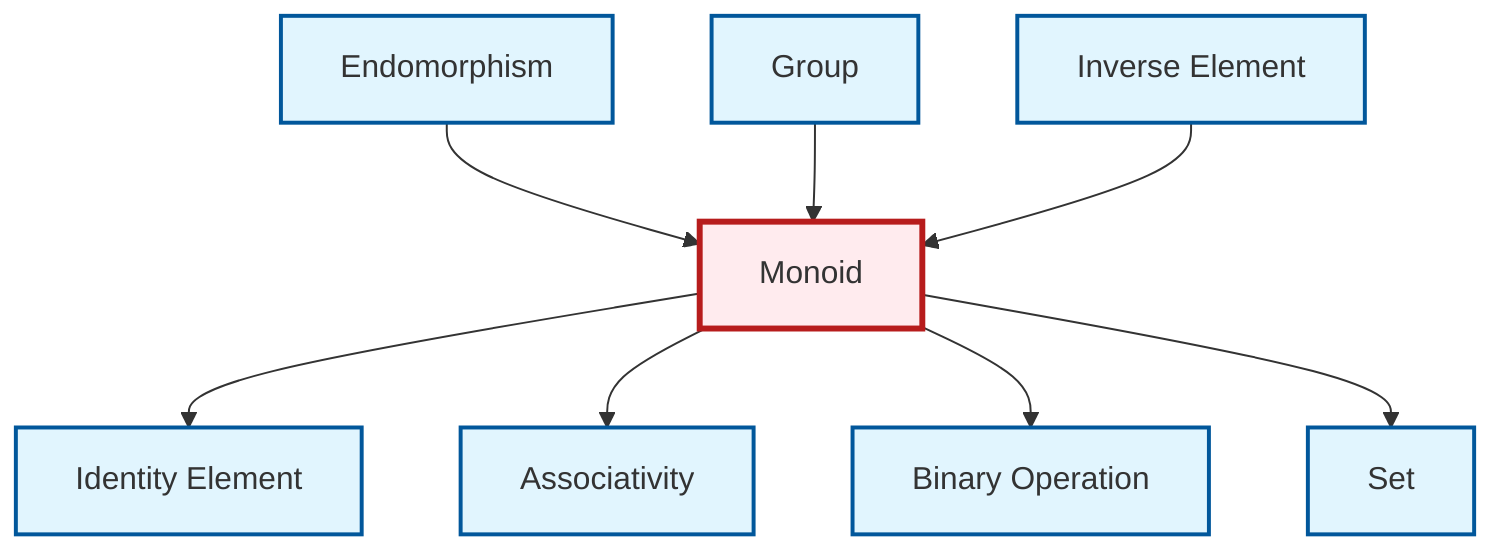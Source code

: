 graph TD
    classDef definition fill:#e1f5fe,stroke:#01579b,stroke-width:2px
    classDef theorem fill:#f3e5f5,stroke:#4a148c,stroke-width:2px
    classDef axiom fill:#fff3e0,stroke:#e65100,stroke-width:2px
    classDef example fill:#e8f5e9,stroke:#1b5e20,stroke-width:2px
    classDef current fill:#ffebee,stroke:#b71c1c,stroke-width:3px
    def-group["Group"]:::definition
    def-set["Set"]:::definition
    def-inverse-element["Inverse Element"]:::definition
    def-monoid["Monoid"]:::definition
    def-associativity["Associativity"]:::definition
    def-endomorphism["Endomorphism"]:::definition
    def-binary-operation["Binary Operation"]:::definition
    def-identity-element["Identity Element"]:::definition
    def-monoid --> def-identity-element
    def-monoid --> def-associativity
    def-endomorphism --> def-monoid
    def-group --> def-monoid
    def-monoid --> def-binary-operation
    def-inverse-element --> def-monoid
    def-monoid --> def-set
    class def-monoid current